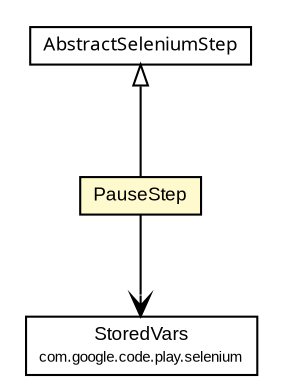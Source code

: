 #!/usr/local/bin/dot
#
# Class diagram 
# Generated by UmlGraph version 4.6 (http://www.spinellis.gr/sw/umlgraph)
#

digraph G {
	edge [fontname="arial",fontsize=10,labelfontname="arial",labelfontsize=10];
	node [fontname="arial",fontsize=10,shape=plaintext];
	// com.google.code.play.selenium.StoredVars
	c5336 [label=<<table border="0" cellborder="1" cellspacing="0" cellpadding="2" port="p" href="../StoredVars.html">
		<tr><td><table border="0" cellspacing="0" cellpadding="1">
			<tr><td> StoredVars </td></tr>
			<tr><td><font point-size="7.0"> com.google.code.play.selenium </font></td></tr>
		</table></td></tr>
		</table>>, fontname="arial", fontcolor="black", fontsize=9.0];
	// com.google.code.play.selenium.step.PauseStep
	c5362 [label=<<table border="0" cellborder="1" cellspacing="0" cellpadding="2" port="p" bgcolor="lemonChiffon" href="./PauseStep.html">
		<tr><td><table border="0" cellspacing="0" cellpadding="1">
			<tr><td> PauseStep </td></tr>
		</table></td></tr>
		</table>>, fontname="arial", fontcolor="black", fontsize=9.0];
	// com.google.code.play.selenium.step.AbstractSeleniumStep
	c5375 [label=<<table border="0" cellborder="1" cellspacing="0" cellpadding="2" port="p" href="./AbstractSeleniumStep.html">
		<tr><td><table border="0" cellspacing="0" cellpadding="1">
			<tr><td><font face="ariali"> AbstractSeleniumStep </font></td></tr>
		</table></td></tr>
		</table>>, fontname="arial", fontcolor="black", fontsize=9.0];
	//com.google.code.play.selenium.step.PauseStep extends com.google.code.play.selenium.step.AbstractSeleniumStep
	c5375:p -> c5362:p [dir=back,arrowtail=empty];
	// com.google.code.play.selenium.step.PauseStep NAVASSOC com.google.code.play.selenium.StoredVars
	c5362:p -> c5336:p [taillabel="", label="", headlabel="", fontname="arial", fontcolor="black", fontsize=10.0, color="black", arrowhead=open];
}

